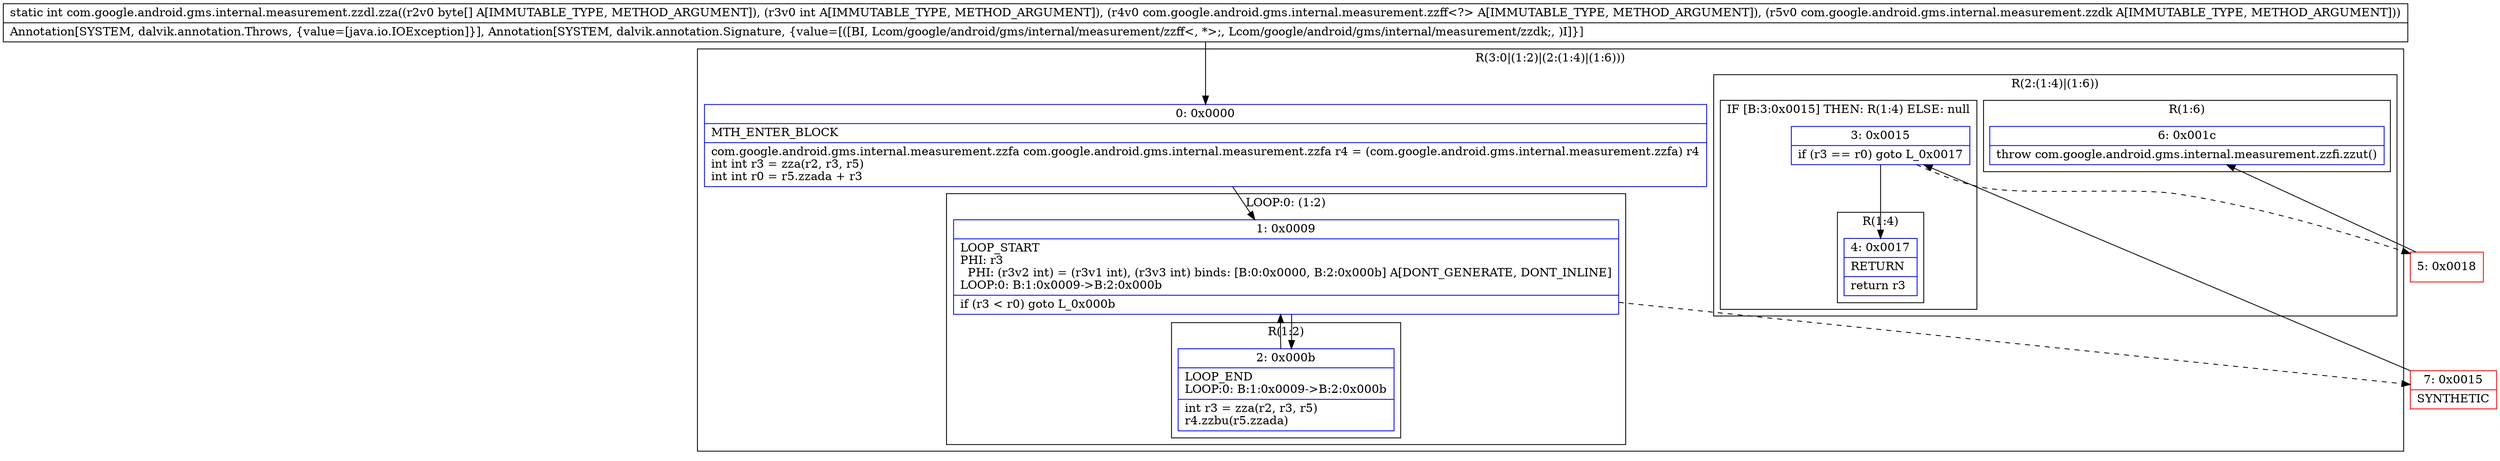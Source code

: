 digraph "CFG forcom.google.android.gms.internal.measurement.zzdl.zza([BILcom\/google\/android\/gms\/internal\/measurement\/zzff;Lcom\/google\/android\/gms\/internal\/measurement\/zzdk;)I" {
subgraph cluster_Region_1025146729 {
label = "R(3:0|(1:2)|(2:(1:4)|(1:6)))";
node [shape=record,color=blue];
Node_0 [shape=record,label="{0\:\ 0x0000|MTH_ENTER_BLOCK\l|com.google.android.gms.internal.measurement.zzfa com.google.android.gms.internal.measurement.zzfa r4 = (com.google.android.gms.internal.measurement.zzfa) r4\lint int r3 = zza(r2, r3, r5)\lint int r0 = r5.zzada + r3\l}"];
subgraph cluster_LoopRegion_167545472 {
label = "LOOP:0: (1:2)";
node [shape=record,color=blue];
Node_1 [shape=record,label="{1\:\ 0x0009|LOOP_START\lPHI: r3 \l  PHI: (r3v2 int) = (r3v1 int), (r3v3 int) binds: [B:0:0x0000, B:2:0x000b] A[DONT_GENERATE, DONT_INLINE]\lLOOP:0: B:1:0x0009\-\>B:2:0x000b\l|if (r3 \< r0) goto L_0x000b\l}"];
subgraph cluster_Region_955011332 {
label = "R(1:2)";
node [shape=record,color=blue];
Node_2 [shape=record,label="{2\:\ 0x000b|LOOP_END\lLOOP:0: B:1:0x0009\-\>B:2:0x000b\l|int r3 = zza(r2, r3, r5)\lr4.zzbu(r5.zzada)\l}"];
}
}
subgraph cluster_Region_533176382 {
label = "R(2:(1:4)|(1:6))";
node [shape=record,color=blue];
subgraph cluster_IfRegion_2109431657 {
label = "IF [B:3:0x0015] THEN: R(1:4) ELSE: null";
node [shape=record,color=blue];
Node_3 [shape=record,label="{3\:\ 0x0015|if (r3 == r0) goto L_0x0017\l}"];
subgraph cluster_Region_322209408 {
label = "R(1:4)";
node [shape=record,color=blue];
Node_4 [shape=record,label="{4\:\ 0x0017|RETURN\l|return r3\l}"];
}
}
subgraph cluster_Region_387495176 {
label = "R(1:6)";
node [shape=record,color=blue];
Node_6 [shape=record,label="{6\:\ 0x001c|throw com.google.android.gms.internal.measurement.zzfi.zzut()\l}"];
}
}
}
Node_5 [shape=record,color=red,label="{5\:\ 0x0018}"];
Node_7 [shape=record,color=red,label="{7\:\ 0x0015|SYNTHETIC\l}"];
MethodNode[shape=record,label="{static int com.google.android.gms.internal.measurement.zzdl.zza((r2v0 byte[] A[IMMUTABLE_TYPE, METHOD_ARGUMENT]), (r3v0 int A[IMMUTABLE_TYPE, METHOD_ARGUMENT]), (r4v0 com.google.android.gms.internal.measurement.zzff\<?\> A[IMMUTABLE_TYPE, METHOD_ARGUMENT]), (r5v0 com.google.android.gms.internal.measurement.zzdk A[IMMUTABLE_TYPE, METHOD_ARGUMENT]))  | Annotation[SYSTEM, dalvik.annotation.Throws, \{value=[java.io.IOException]\}], Annotation[SYSTEM, dalvik.annotation.Signature, \{value=[([BI, Lcom\/google\/android\/gms\/internal\/measurement\/zzff\<, *\>;, Lcom\/google\/android\/gms\/internal\/measurement\/zzdk;, )I]\}]\l}"];
MethodNode -> Node_0;
Node_0 -> Node_1;
Node_1 -> Node_2;
Node_1 -> Node_7[style=dashed];
Node_2 -> Node_1;
Node_3 -> Node_4;
Node_3 -> Node_5[style=dashed];
Node_5 -> Node_6;
Node_7 -> Node_3;
}


